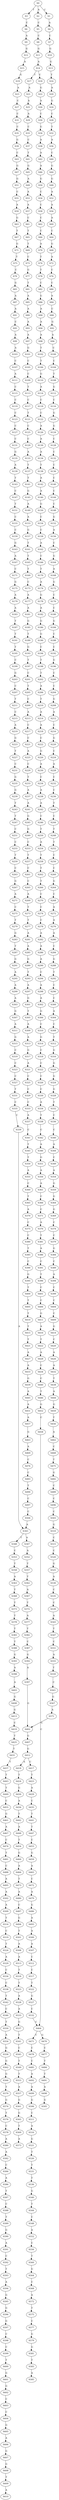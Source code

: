 strict digraph  {
	S0 -> S1 [ label = C ];
	S0 -> S2 [ label = A ];
	S0 -> S3 [ label = T ];
	S1 -> S4 [ label = A ];
	S2 -> S5 [ label = C ];
	S3 -> S6 [ label = C ];
	S4 -> S7 [ label = C ];
	S5 -> S8 [ label = C ];
	S6 -> S9 [ label = A ];
	S7 -> S10 [ label = G ];
	S8 -> S11 [ label = G ];
	S9 -> S12 [ label = G ];
	S10 -> S13 [ label = G ];
	S11 -> S14 [ label = A ];
	S12 -> S15 [ label = A ];
	S13 -> S16 [ label = T ];
	S14 -> S17 [ label = T ];
	S14 -> S18 [ label = C ];
	S15 -> S19 [ label = G ];
	S16 -> S20 [ label = A ];
	S17 -> S21 [ label = A ];
	S18 -> S22 [ label = G ];
	S19 -> S23 [ label = A ];
	S20 -> S24 [ label = G ];
	S21 -> S25 [ label = A ];
	S22 -> S26 [ label = A ];
	S23 -> S27 [ label = C ];
	S24 -> S28 [ label = C ];
	S25 -> S29 [ label = A ];
	S26 -> S30 [ label = C ];
	S27 -> S31 [ label = C ];
	S28 -> S32 [ label = T ];
	S29 -> S33 [ label = C ];
	S30 -> S34 [ label = G ];
	S31 -> S35 [ label = C ];
	S32 -> S36 [ label = A ];
	S33 -> S37 [ label = C ];
	S34 -> S38 [ label = A ];
	S35 -> S39 [ label = G ];
	S36 -> S40 [ label = C ];
	S37 -> S41 [ label = T ];
	S38 -> S42 [ label = A ];
	S39 -> S43 [ label = C ];
	S40 -> S44 [ label = G ];
	S41 -> S45 [ label = G ];
	S42 -> S46 [ label = A ];
	S43 -> S47 [ label = G ];
	S44 -> S48 [ label = G ];
	S45 -> S49 [ label = A ];
	S46 -> S50 [ label = G ];
	S47 -> S51 [ label = G ];
	S48 -> S52 [ label = A ];
	S49 -> S53 [ label = A ];
	S50 -> S54 [ label = C ];
	S51 -> S55 [ label = C ];
	S52 -> S56 [ label = A ];
	S53 -> S57 [ label = A ];
	S54 -> S58 [ label = C ];
	S55 -> S59 [ label = A ];
	S56 -> S60 [ label = A ];
	S57 -> S61 [ label = C ];
	S58 -> S62 [ label = C ];
	S59 -> S63 [ label = G ];
	S60 -> S64 [ label = C ];
	S61 -> S65 [ label = T ];
	S62 -> S66 [ label = C ];
	S63 -> S67 [ label = T ];
	S64 -> S68 [ label = G ];
	S65 -> S69 [ label = T ];
	S66 -> S70 [ label = A ];
	S67 -> S71 [ label = G ];
	S68 -> S72 [ label = A ];
	S69 -> S73 [ label = C ];
	S70 -> S74 [ label = T ];
	S71 -> S75 [ label = T ];
	S72 -> S76 [ label = C ];
	S73 -> S77 [ label = G ];
	S74 -> S78 [ label = T ];
	S75 -> S79 [ label = C ];
	S76 -> S80 [ label = C ];
	S77 -> S81 [ label = T ];
	S78 -> S82 [ label = C ];
	S79 -> S83 [ label = G ];
	S80 -> S84 [ label = A ];
	S81 -> S85 [ label = A ];
	S82 -> S86 [ label = G ];
	S83 -> S87 [ label = A ];
	S84 -> S88 [ label = C ];
	S85 -> S89 [ label = A ];
	S86 -> S90 [ label = A ];
	S87 -> S91 [ label = A ];
	S88 -> S92 [ label = G ];
	S89 -> S93 [ label = A ];
	S90 -> S94 [ label = A ];
	S91 -> S95 [ label = C ];
	S92 -> S96 [ label = A ];
	S93 -> S97 [ label = A ];
	S94 -> S98 [ label = A ];
	S95 -> S99 [ label = A ];
	S96 -> S100 [ label = C ];
	S97 -> S101 [ label = G ];
	S98 -> S102 [ label = T ];
	S99 -> S103 [ label = A ];
	S100 -> S104 [ label = C ];
	S101 -> S105 [ label = C ];
	S102 -> S106 [ label = T ];
	S103 -> S107 [ label = C ];
	S104 -> S108 [ label = T ];
	S105 -> S109 [ label = C ];
	S106 -> S110 [ label = G ];
	S107 -> S111 [ label = A ];
	S108 -> S112 [ label = G ];
	S109 -> S113 [ label = T ];
	S110 -> S114 [ label = A ];
	S111 -> S115 [ label = C ];
	S112 -> S116 [ label = C ];
	S113 -> S117 [ label = C ];
	S114 -> S118 [ label = C ];
	S115 -> S119 [ label = C ];
	S116 -> S120 [ label = G ];
	S117 -> S121 [ label = T ];
	S118 -> S122 [ label = C ];
	S119 -> S123 [ label = C ];
	S120 -> S124 [ label = G ];
	S121 -> S125 [ label = C ];
	S122 -> S126 [ label = A ];
	S123 -> S127 [ label = C ];
	S124 -> S128 [ label = C ];
	S125 -> S129 [ label = C ];
	S126 -> S130 [ label = A ];
	S127 -> S131 [ label = C ];
	S128 -> S132 [ label = C ];
	S129 -> S133 [ label = A ];
	S130 -> S134 [ label = A ];
	S131 -> S135 [ label = G ];
	S132 -> S136 [ label = C ];
	S133 -> S137 [ label = T ];
	S134 -> S138 [ label = T ];
	S135 -> S139 [ label = A ];
	S136 -> S140 [ label = C ];
	S137 -> S141 [ label = T ];
	S138 -> S142 [ label = A ];
	S139 -> S143 [ label = T ];
	S140 -> S144 [ label = C ];
	S141 -> S145 [ label = G ];
	S142 -> S146 [ label = A ];
	S143 -> S147 [ label = C ];
	S144 -> S148 [ label = C ];
	S145 -> S149 [ label = A ];
	S146 -> S150 [ label = G ];
	S147 -> S151 [ label = T ];
	S148 -> S152 [ label = G ];
	S149 -> S153 [ label = A ];
	S150 -> S154 [ label = C ];
	S151 -> S155 [ label = C ];
	S152 -> S156 [ label = A ];
	S153 -> S157 [ label = G ];
	S154 -> S158 [ label = C ];
	S155 -> S159 [ label = C ];
	S156 -> S160 [ label = C ];
	S157 -> S161 [ label = T ];
	S158 -> S162 [ label = A ];
	S159 -> S163 [ label = G ];
	S160 -> S164 [ label = G ];
	S161 -> S165 [ label = T ];
	S162 -> S166 [ label = C ];
	S163 -> S167 [ label = A ];
	S164 -> S168 [ label = A ];
	S165 -> S169 [ label = T ];
	S166 -> S170 [ label = T ];
	S167 -> S171 [ label = C ];
	S168 -> S172 [ label = G ];
	S169 -> S173 [ label = C ];
	S170 -> S174 [ label = A ];
	S171 -> S175 [ label = G ];
	S172 -> S176 [ label = C ];
	S173 -> S177 [ label = A ];
	S174 -> S178 [ label = G ];
	S175 -> S179 [ label = A ];
	S176 -> S180 [ label = C ];
	S177 -> S181 [ label = A ];
	S178 -> S182 [ label = A ];
	S179 -> S183 [ label = A ];
	S180 -> S184 [ label = G ];
	S181 -> S185 [ label = G ];
	S182 -> S186 [ label = G ];
	S183 -> S187 [ label = T ];
	S184 -> S188 [ label = C ];
	S185 -> S189 [ label = T ];
	S186 -> S190 [ label = G ];
	S187 -> S191 [ label = T ];
	S188 -> S192 [ label = C ];
	S189 -> S193 [ label = G ];
	S190 -> S194 [ label = C ];
	S191 -> S195 [ label = T ];
	S192 -> S196 [ label = G ];
	S193 -> S197 [ label = T ];
	S194 -> S198 [ label = T ];
	S195 -> S199 [ label = C ];
	S196 -> S200 [ label = C ];
	S197 -> S201 [ label = C ];
	S198 -> S202 [ label = T ];
	S199 -> S203 [ label = G ];
	S200 -> S204 [ label = C ];
	S201 -> S205 [ label = T ];
	S202 -> S206 [ label = A ];
	S203 -> S207 [ label = C ];
	S204 -> S208 [ label = G ];
	S205 -> S209 [ label = C ];
	S206 -> S210 [ label = T ];
	S207 -> S211 [ label = T ];
	S208 -> S212 [ label = A ];
	S209 -> S213 [ label = A ];
	S210 -> S214 [ label = A ];
	S211 -> S215 [ label = C ];
	S212 -> S216 [ label = C ];
	S213 -> S217 [ label = C ];
	S214 -> S218 [ label = A ];
	S215 -> S219 [ label = A ];
	S216 -> S220 [ label = G ];
	S217 -> S221 [ label = C ];
	S218 -> S222 [ label = C ];
	S219 -> S223 [ label = G ];
	S220 -> S224 [ label = C ];
	S221 -> S225 [ label = A ];
	S222 -> S226 [ label = G ];
	S223 -> S227 [ label = T ];
	S224 -> S228 [ label = A ];
	S225 -> S229 [ label = C ];
	S226 -> S230 [ label = A ];
	S227 -> S231 [ label = C ];
	S228 -> S232 [ label = C ];
	S229 -> S233 [ label = T ];
	S230 -> S234 [ label = C ];
	S231 -> S235 [ label = G ];
	S232 -> S236 [ label = C ];
	S233 -> S237 [ label = A ];
	S234 -> S238 [ label = A ];
	S235 -> S239 [ label = G ];
	S236 -> S240 [ label = T ];
	S237 -> S241 [ label = A ];
	S238 -> S242 [ label = A ];
	S239 -> S243 [ label = T ];
	S240 -> S244 [ label = C ];
	S241 -> S245 [ label = G ];
	S242 -> S246 [ label = C ];
	S243 -> S247 [ label = T ];
	S244 -> S248 [ label = T ];
	S245 -> S249 [ label = G ];
	S246 -> S250 [ label = T ];
	S247 -> S251 [ label = C ];
	S248 -> S252 [ label = T ];
	S249 -> S253 [ label = C ];
	S250 -> S254 [ label = A ];
	S251 -> S255 [ label = C ];
	S252 -> S256 [ label = C ];
	S253 -> S257 [ label = T ];
	S254 -> S258 [ label = T ];
	S255 -> S259 [ label = T ];
	S256 -> S260 [ label = C ];
	S257 -> S261 [ label = C ];
	S258 -> S262 [ label = T ];
	S259 -> S263 [ label = C ];
	S260 -> S264 [ label = G ];
	S261 -> S265 [ label = C ];
	S262 -> S266 [ label = T ];
	S263 -> S267 [ label = G ];
	S264 -> S268 [ label = C ];
	S265 -> S269 [ label = A ];
	S266 -> S270 [ label = C ];
	S267 -> S271 [ label = A ];
	S268 -> S272 [ label = A ];
	S269 -> S273 [ label = T ];
	S270 -> S274 [ label = C ];
	S271 -> S275 [ label = C ];
	S272 -> S276 [ label = A ];
	S273 -> S277 [ label = T ];
	S274 -> S278 [ label = C ];
	S275 -> S279 [ label = T ];
	S276 -> S280 [ label = A ];
	S277 -> S281 [ label = A ];
	S278 -> S282 [ label = A ];
	S279 -> S283 [ label = G ];
	S280 -> S284 [ label = C ];
	S281 -> S285 [ label = A ];
	S282 -> S286 [ label = A ];
	S283 -> S287 [ label = T ];
	S284 -> S288 [ label = G ];
	S285 -> S289 [ label = G ];
	S286 -> S290 [ label = A ];
	S287 -> S291 [ label = G ];
	S288 -> S292 [ label = T ];
	S289 -> S293 [ label = T ];
	S290 -> S294 [ label = C ];
	S291 -> S295 [ label = A ];
	S292 -> S296 [ label = C ];
	S293 -> S297 [ label = A ];
	S294 -> S298 [ label = A ];
	S295 -> S299 [ label = A ];
	S296 -> S300 [ label = C ];
	S297 -> S301 [ label = G ];
	S298 -> S302 [ label = A ];
	S299 -> S303 [ label = A ];
	S300 -> S304 [ label = A ];
	S301 -> S305 [ label = T ];
	S302 -> S306 [ label = G ];
	S303 -> S307 [ label = G ];
	S304 -> S308 [ label = C ];
	S305 -> S309 [ label = A ];
	S306 -> S310 [ label = C ];
	S307 -> S311 [ label = A ];
	S308 -> S312 [ label = T ];
	S309 -> S313 [ label = A ];
	S310 -> S314 [ label = G ];
	S311 -> S315 [ label = G ];
	S312 -> S316 [ label = G ];
	S313 -> S317 [ label = G ];
	S314 -> S318 [ label = C ];
	S315 -> S319 [ label = C ];
	S316 -> S320 [ label = G ];
	S317 -> S321 [ label = A ];
	S318 -> S322 [ label = C ];
	S319 -> S323 [ label = C ];
	S320 -> S324 [ label = G ];
	S321 -> S325 [ label = C ];
	S322 -> S326 [ label = C ];
	S323 -> S327 [ label = C ];
	S324 -> S328 [ label = G ];
	S325 -> S329 [ label = C ];
	S326 -> S330 [ label = C ];
	S327 -> S331 [ label = T ];
	S328 -> S332 [ label = T ];
	S329 -> S333 [ label = C ];
	S330 -> S334 [ label = A ];
	S331 -> S335 [ label = C ];
	S332 -> S336 [ label = C ];
	S333 -> S337 [ label = A ];
	S334 -> S338 [ label = T ];
	S335 -> S339 [ label = C ];
	S336 -> S340 [ label = C ];
	S337 -> S341 [ label = C ];
	S338 -> S342 [ label = C ];
	S339 -> S343 [ label = A ];
	S340 -> S344 [ label = A ];
	S341 -> S345 [ label = T ];
	S342 -> S346 [ label = A ];
	S343 -> S347 [ label = A ];
	S343 -> S348 [ label = T ];
	S344 -> S349 [ label = C ];
	S345 -> S350 [ label = T ];
	S346 -> S351 [ label = G ];
	S347 -> S352 [ label = A ];
	S348 -> S353 [ label = C ];
	S349 -> S354 [ label = A ];
	S350 -> S355 [ label = A ];
	S351 -> S356 [ label = A ];
	S352 -> S357 [ label = T ];
	S353 -> S358 [ label = T ];
	S354 -> S359 [ label = G ];
	S355 -> S360 [ label = C ];
	S356 -> S361 [ label = A ];
	S357 -> S362 [ label = T ];
	S358 -> S363 [ label = A ];
	S359 -> S364 [ label = G ];
	S360 -> S365 [ label = T ];
	S361 -> S366 [ label = C ];
	S362 -> S367 [ label = A ];
	S363 -> S368 [ label = T ];
	S364 -> S369 [ label = G ];
	S365 -> S370 [ label = A ];
	S366 -> S371 [ label = C ];
	S367 -> S372 [ label = T ];
	S368 -> S373 [ label = T ];
	S369 -> S374 [ label = C ];
	S370 -> S375 [ label = C ];
	S371 -> S376 [ label = A ];
	S372 -> S377 [ label = A ];
	S373 -> S378 [ label = T ];
	S374 -> S379 [ label = C ];
	S375 -> S380 [ label = C ];
	S376 -> S381 [ label = T ];
	S377 -> S382 [ label = T ];
	S378 -> S383 [ label = T ];
	S379 -> S384 [ label = G ];
	S380 -> S385 [ label = T ];
	S381 -> S386 [ label = A ];
	S382 -> S387 [ label = C ];
	S383 -> S388 [ label = T ];
	S384 -> S389 [ label = C ];
	S385 -> S390 [ label = C ];
	S386 -> S391 [ label = C ];
	S387 -> S392 [ label = G ];
	S388 -> S393 [ label = G ];
	S389 -> S394 [ label = A ];
	S390 -> S395 [ label = G ];
	S391 -> S396 [ label = T ];
	S392 -> S397 [ label = A ];
	S393 -> S398 [ label = A ];
	S394 -> S399 [ label = C ];
	S395 -> S400 [ label = T ];
	S396 -> S401 [ label = C ];
	S397 -> S402 [ label = G ];
	S398 -> S403 [ label = A ];
	S399 -> S404 [ label = C ];
	S400 -> S405 [ label = T ];
	S401 -> S406 [ label = C ];
	S402 -> S407 [ label = G ];
	S403 -> S408 [ label = G ];
	S404 -> S409 [ label = C ];
	S405 -> S410 [ label = T ];
	S406 -> S411 [ label = G ];
	S407 -> S412 [ label = G ];
	S408 -> S413 [ label = G ];
	S409 -> S414 [ label = G ];
	S410 -> S415 [ label = T ];
	S411 -> S416 [ label = A ];
	S412 -> S417 [ label = C ];
	S412 -> S418 [ label = A ];
	S413 -> S419 [ label = C ];
	S414 -> S420 [ label = C ];
	S415 -> S421 [ label = T ];
	S416 -> S422 [ label = T ];
	S417 -> S423 [ label = T ];
	S418 -> S424 [ label = T ];
	S419 -> S425 [ label = T ];
	S420 -> S426 [ label = A ];
	S421 -> S427 [ label = A ];
	S422 -> S428 [ label = A ];
	S423 -> S429 [ label = A ];
	S424 -> S430 [ label = G ];
	S425 -> S431 [ label = T ];
	S426 -> S432 [ label = A ];
	S427 -> S433 [ label = A ];
	S428 -> S434 [ label = C ];
	S429 -> S435 [ label = C ];
	S430 -> S436 [ label = A ];
	S431 -> S437 [ label = T ];
	S432 -> S438 [ label = T ];
	S433 -> S439 [ label = G ];
	S434 -> S440 [ label = C ];
	S435 -> S441 [ label = T ];
	S436 -> S442 [ label = T ];
	S437 -> S443 [ label = T ];
	S438 -> S444 [ label = A ];
	S439 -> S445 [ label = A ];
	S440 -> S446 [ label = T ];
	S441 -> S447 [ label = T ];
	S442 -> S448 [ label = A ];
	S443 -> S449 [ label = T ];
	S444 -> S450 [ label = G ];
	S445 -> S451 [ label = A ];
	S446 -> S452 [ label = G ];
	S447 -> S453 [ label = C ];
	S448 -> S454 [ label = T ];
	S449 -> S455 [ label = C ];
	S450 -> S456 [ label = T ];
	S451 -> S457 [ label = A ];
	S452 -> S458 [ label = C ];
	S453 -> S459 [ label = G ];
	S454 -> S460 [ label = G ];
	S455 -> S461 [ label = G ];
	S456 -> S462 [ label = A ];
	S457 -> S463 [ label = G ];
	S458 -> S464 [ label = C ];
	S459 -> S465 [ label = A ];
	S460 -> S466 [ label = A ];
	S461 -> S467 [ label = A ];
	S462 -> S468 [ label = C ];
	S463 -> S469 [ label = A ];
	S464 -> S470 [ label = G ];
	S464 -> S471 [ label = C ];
	S465 -> S472 [ label = C ];
	S466 -> S473 [ label = T ];
	S467 -> S474 [ label = C ];
	S468 -> S475 [ label = T ];
	S469 -> S476 [ label = C ];
	S470 -> S477 [ label = C ];
	S471 -> S478 [ label = C ];
	S472 -> S479 [ label = A ];
	S473 -> S480 [ label = A ];
	S474 -> S481 [ label = T ];
	S475 -> S482 [ label = G ];
	S476 -> S483 [ label = C ];
	S477 -> S484 [ label = T ];
	S478 -> S485 [ label = C ];
	S479 -> S486 [ label = G ];
	S480 -> S487 [ label = C ];
	S481 -> S488 [ label = C ];
	S482 -> S489 [ label = C ];
	S483 -> S490 [ label = T ];
	S484 -> S491 [ label = T ];
	S485 -> S492 [ label = A ];
	S486 -> S493 [ label = A ];
	S487 -> S494 [ label = G ];
	S488 -> S495 [ label = A ];
	S489 -> S496 [ label = C ];
	S490 -> S497 [ label = C ];
	S491 -> S498 [ label = A ];
	S492 -> S499 [ label = A ];
	S493 -> S500 [ label = A ];
	S494 -> S501 [ label = T ];
	S495 -> S502 [ label = A ];
	S496 -> S503 [ label = C ];
	S497 -> S504 [ label = C ];
	S498 -> S505 [ label = G ];
	S499 -> S506 [ label = G ];
	S500 -> S507 [ label = A ];
	S501 -> S508 [ label = A ];
	S502 -> S509 [ label = A ];
	S503 -> S510 [ label = G ];
	S504 -> S343 [ label = A ];
	S506 -> S511 [ label = C ];
	S507 -> S512 [ label = C ];
	S508 -> S513 [ label = A ];
	S509 -> S514 [ label = T ];
	S510 -> S515 [ label = C ];
	S511 -> S516 [ label = A ];
	S512 -> S517 [ label = C ];
	S513 -> S518 [ label = T ];
	S514 -> S519 [ label = C ];
	S515 -> S520 [ label = C ];
	S516 -> S521 [ label = G ];
	S517 -> S522 [ label = T ];
	S518 -> S523 [ label = T ];
	S519 -> S524 [ label = T ];
	S520 -> S525 [ label = G ];
	S521 -> S526 [ label = T ];
	S522 -> S527 [ label = G ];
	S523 -> S528 [ label = A ];
	S524 -> S529 [ label = A ];
	S525 -> S530 [ label = A ];
	S526 -> S531 [ label = T ];
	S527 -> S532 [ label = C ];
	S528 -> S533 [ label = A ];
	S529 -> S534 [ label = C ];
	S530 -> S535 [ label = C ];
	S531 -> S536 [ label = T ];
	S532 -> S464 [ label = C ];
	S533 -> S537 [ label = G ];
	S534 -> S538 [ label = C ];
	S535 -> S539 [ label = C ];
	S536 -> S540 [ label = G ];
	S537 -> S541 [ label = T ];
	S538 -> S542 [ label = T ];
	S539 -> S543 [ label = A ];
	S540 -> S544 [ label = T ];
	S541 -> S545 [ label = C ];
	S542 -> S546 [ label = C ];
	S543 -> S547 [ label = T ];
	S544 -> S548 [ label = C ];
	S545 -> S549 [ label = T ];
	S546 -> S550 [ label = T ];
	S547 -> S551 [ label = C ];
	S548 -> S552 [ label = A ];
	S549 -> S553 [ label = T ];
	S550 -> S554 [ label = A ];
	S551 -> S555 [ label = A ];
	S552 -> S556 [ label = C ];
	S553 -> S557 [ label = A ];
	S554 -> S558 [ label = G ];
	S555 -> S559 [ label = T ];
	S556 -> S560 [ label = T ];
	S557 -> S561 [ label = G ];
	S558 -> S562 [ label = G ];
	S559 -> S563 [ label = C ];
	S560 -> S564 [ label = G ];
	S561 -> S565 [ label = G ];
	S562 -> S566 [ label = G ];
	S563 -> S567 [ label = G ];
	S564 -> S568 [ label = C ];
	S565 -> S569 [ label = T ];
	S566 -> S570 [ label = T ];
	S567 -> S571 [ label = A ];
	S568 -> S572 [ label = A ];
	S569 -> S573 [ label = A ];
	S570 -> S574 [ label = G ];
	S571 -> S402 [ label = G ];
	S572 -> S575 [ label = T ];
	S574 -> S576 [ label = T ];
	S575 -> S577 [ label = C ];
	S576 -> S578 [ label = C ];
	S577 -> S579 [ label = G ];
	S578 -> S580 [ label = A ];
	S579 -> S581 [ label = G ];
	S580 -> S582 [ label = A ];
	S581 -> S583 [ label = T ];
	S582 -> S584 [ label = C ];
	S583 -> S585 [ label = A ];
	S584 -> S586 [ label = A ];
	S586 -> S587 [ label = T ];
	S587 -> S588 [ label = C ];
	S588 -> S589 [ label = T ];
	S589 -> S590 [ label = G ];
	S590 -> S591 [ label = A ];
	S591 -> S592 [ label = C ];
	S592 -> S593 [ label = T ];
	S593 -> S594 [ label = A ];
	S594 -> S595 [ label = G ];
	S595 -> S596 [ label = G ];
	S596 -> S597 [ label = G ];
	S597 -> S598 [ label = C ];
	S598 -> S599 [ label = C ];
	S599 -> S600 [ label = T ];
	S600 -> S601 [ label = G ];
	S601 -> S602 [ label = G ];
	S602 -> S603 [ label = C ];
	S603 -> S604 [ label = C ];
	S604 -> S605 [ label = G ];
	S605 -> S606 [ label = A ];
	S606 -> S607 [ label = G ];
	S607 -> S608 [ label = G ];
	S608 -> S609 [ label = T ];
	S609 -> S610 [ label = A ];
}
